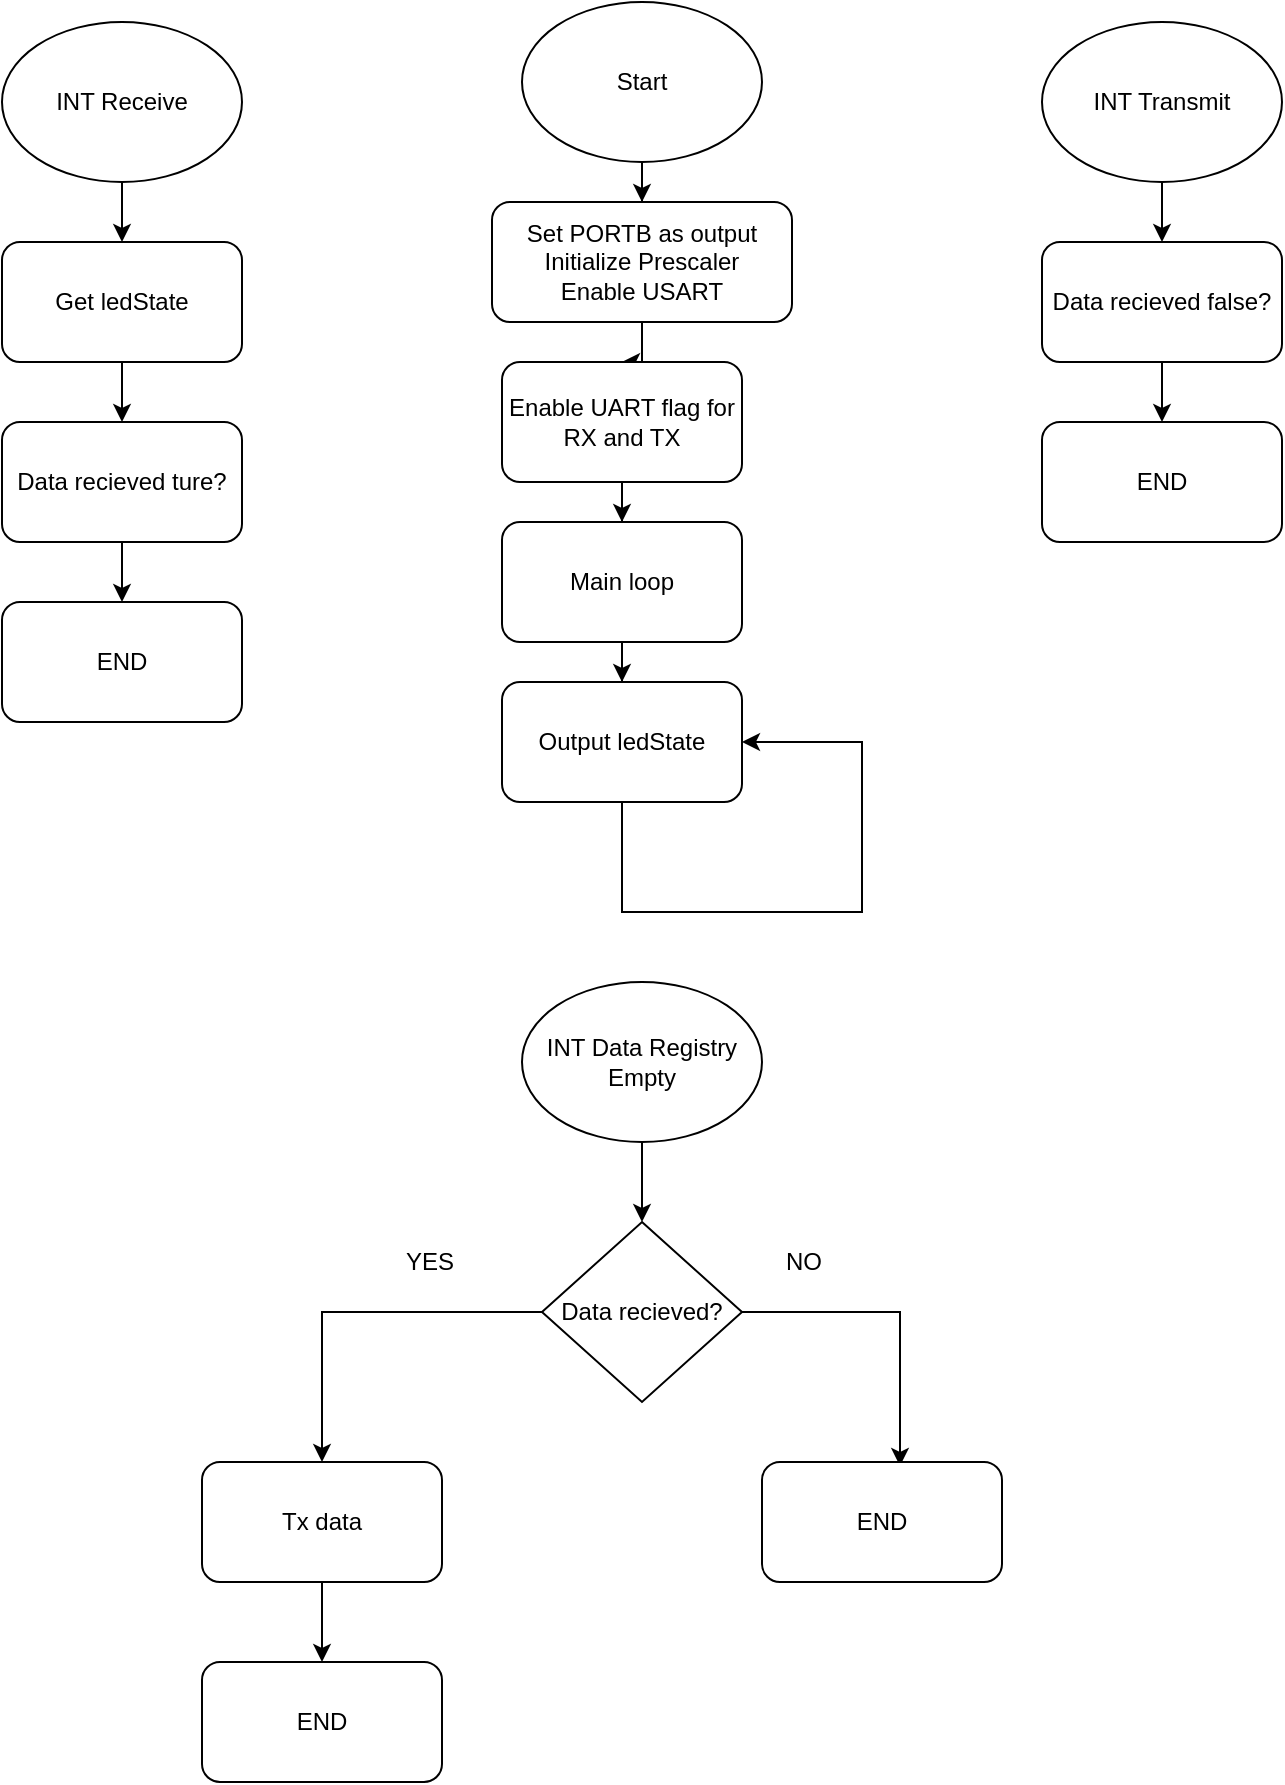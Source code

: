 <mxfile version="12.1.9" type="device" pages="1"><diagram id="qO9XZPjC9Xsy2Zcxx8vY" name="Page-1"><mxGraphModel dx="1392" dy="831" grid="1" gridSize="10" guides="1" tooltips="1" connect="1" arrows="1" fold="1" page="1" pageScale="1" pageWidth="827" pageHeight="1169" math="0" shadow="0"><root><mxCell id="0"/><mxCell id="1" parent="0"/><mxCell id="BztUq9UppqtnUhXsZr91-4" value="" style="edgeStyle=orthogonalEdgeStyle;rounded=0;orthogonalLoop=1;jettySize=auto;html=1;" edge="1" parent="1" source="pomc1gEIzOOqrGELEXpY-21" target="pomc1gEIzOOqrGELEXpY-22"><mxGeometry relative="1" as="geometry"/></mxCell><mxCell id="pomc1gEIzOOqrGELEXpY-21" value="Start" style="ellipse;whiteSpace=wrap;html=1;" parent="1" vertex="1"><mxGeometry x="330" y="40" width="120" height="80" as="geometry"/></mxCell><mxCell id="BztUq9UppqtnUhXsZr91-5" value="" style="edgeStyle=orthogonalEdgeStyle;rounded=0;orthogonalLoop=1;jettySize=auto;html=1;" edge="1" parent="1" source="pomc1gEIzOOqrGELEXpY-22" target="pomc1gEIzOOqrGELEXpY-23"><mxGeometry relative="1" as="geometry"/></mxCell><mxCell id="pomc1gEIzOOqrGELEXpY-22" value="Set PORTB as output&lt;br&gt;Initialize Prescaler&lt;br&gt;Enable USART" style="rounded=1;whiteSpace=wrap;html=1;" parent="1" vertex="1"><mxGeometry x="315" y="140" width="150" height="60" as="geometry"/></mxCell><mxCell id="BztUq9UppqtnUhXsZr91-6" value="" style="edgeStyle=orthogonalEdgeStyle;rounded=0;orthogonalLoop=1;jettySize=auto;html=1;" edge="1" parent="1" source="pomc1gEIzOOqrGELEXpY-23" target="pomc1gEIzOOqrGELEXpY-24"><mxGeometry relative="1" as="geometry"/></mxCell><mxCell id="pomc1gEIzOOqrGELEXpY-23" value="Enable UART flag for RX and TX" style="rounded=1;whiteSpace=wrap;html=1;" parent="1" vertex="1"><mxGeometry x="320" y="220" width="120" height="60" as="geometry"/></mxCell><mxCell id="BztUq9UppqtnUhXsZr91-7" value="" style="edgeStyle=orthogonalEdgeStyle;rounded=0;orthogonalLoop=1;jettySize=auto;html=1;" edge="1" parent="1" source="pomc1gEIzOOqrGELEXpY-24" target="pomc1gEIzOOqrGELEXpY-25"><mxGeometry relative="1" as="geometry"/></mxCell><mxCell id="pomc1gEIzOOqrGELEXpY-24" value="Main loop" style="rounded=1;whiteSpace=wrap;html=1;" parent="1" vertex="1"><mxGeometry x="320" y="300" width="120" height="60" as="geometry"/></mxCell><mxCell id="pomc1gEIzOOqrGELEXpY-27" style="edgeStyle=orthogonalEdgeStyle;rounded=0;orthogonalLoop=1;jettySize=auto;html=1;entryX=1;entryY=0.5;entryDx=0;entryDy=0;" parent="1" source="pomc1gEIzOOqrGELEXpY-25" target="pomc1gEIzOOqrGELEXpY-25" edge="1"><mxGeometry relative="1" as="geometry"><mxPoint x="410" y="550" as="targetPoint"/><Array as="points"><mxPoint x="380" y="495"/><mxPoint x="500" y="495"/><mxPoint x="500" y="410"/></Array></mxGeometry></mxCell><mxCell id="pomc1gEIzOOqrGELEXpY-25" value="Output ledState" style="rounded=1;whiteSpace=wrap;html=1;" parent="1" vertex="1"><mxGeometry x="320" y="380" width="120" height="60" as="geometry"/></mxCell><mxCell id="BztUq9UppqtnUhXsZr91-1" value="" style="edgeStyle=orthogonalEdgeStyle;rounded=0;orthogonalLoop=1;jettySize=auto;html=1;" edge="1" parent="1" source="pomc1gEIzOOqrGELEXpY-28" target="pomc1gEIzOOqrGELEXpY-32"><mxGeometry relative="1" as="geometry"/></mxCell><mxCell id="pomc1gEIzOOqrGELEXpY-28" value="INT Receive" style="ellipse;whiteSpace=wrap;html=1;" parent="1" vertex="1"><mxGeometry x="70" y="50" width="120" height="80" as="geometry"/></mxCell><mxCell id="pomc1gEIzOOqrGELEXpY-47" value="" style="edgeStyle=orthogonalEdgeStyle;rounded=0;orthogonalLoop=1;jettySize=auto;html=1;" parent="1" source="pomc1gEIzOOqrGELEXpY-29" target="pomc1gEIzOOqrGELEXpY-39" edge="1"><mxGeometry relative="1" as="geometry"/></mxCell><mxCell id="pomc1gEIzOOqrGELEXpY-29" value="INT Data Registry Empty" style="ellipse;whiteSpace=wrap;html=1;" parent="1" vertex="1"><mxGeometry x="330" y="530" width="120" height="80" as="geometry"/></mxCell><mxCell id="BztUq9UppqtnUhXsZr91-8" value="" style="edgeStyle=orthogonalEdgeStyle;rounded=0;orthogonalLoop=1;jettySize=auto;html=1;" edge="1" parent="1" source="pomc1gEIzOOqrGELEXpY-31" target="pomc1gEIzOOqrGELEXpY-36"><mxGeometry relative="1" as="geometry"/></mxCell><mxCell id="pomc1gEIzOOqrGELEXpY-31" value="INT Transmit" style="ellipse;whiteSpace=wrap;html=1;" parent="1" vertex="1"><mxGeometry x="590" y="50" width="120" height="80" as="geometry"/></mxCell><mxCell id="BztUq9UppqtnUhXsZr91-2" value="" style="edgeStyle=orthogonalEdgeStyle;rounded=0;orthogonalLoop=1;jettySize=auto;html=1;" edge="1" parent="1" source="pomc1gEIzOOqrGELEXpY-32" target="pomc1gEIzOOqrGELEXpY-34"><mxGeometry relative="1" as="geometry"/></mxCell><mxCell id="pomc1gEIzOOqrGELEXpY-32" value="Get ledState" style="rounded=1;whiteSpace=wrap;html=1;" parent="1" vertex="1"><mxGeometry x="70" y="160" width="120" height="60" as="geometry"/></mxCell><mxCell id="BztUq9UppqtnUhXsZr91-3" value="" style="edgeStyle=orthogonalEdgeStyle;rounded=0;orthogonalLoop=1;jettySize=auto;html=1;" edge="1" parent="1" source="pomc1gEIzOOqrGELEXpY-34" target="pomc1gEIzOOqrGELEXpY-35"><mxGeometry relative="1" as="geometry"/></mxCell><mxCell id="pomc1gEIzOOqrGELEXpY-34" value="Data recieved ture?" style="rounded=1;whiteSpace=wrap;html=1;" parent="1" vertex="1"><mxGeometry x="70" y="250" width="120" height="60" as="geometry"/></mxCell><mxCell id="pomc1gEIzOOqrGELEXpY-35" value="END" style="rounded=1;whiteSpace=wrap;html=1;" parent="1" vertex="1"><mxGeometry x="70" y="340" width="120" height="60" as="geometry"/></mxCell><mxCell id="BztUq9UppqtnUhXsZr91-9" value="" style="edgeStyle=orthogonalEdgeStyle;rounded=0;orthogonalLoop=1;jettySize=auto;html=1;" edge="1" parent="1" source="pomc1gEIzOOqrGELEXpY-36" target="pomc1gEIzOOqrGELEXpY-38"><mxGeometry relative="1" as="geometry"/></mxCell><mxCell id="pomc1gEIzOOqrGELEXpY-36" value="Data recieved false?" style="rounded=1;whiteSpace=wrap;html=1;" parent="1" vertex="1"><mxGeometry x="590" y="160" width="120" height="60" as="geometry"/></mxCell><mxCell id="pomc1gEIzOOqrGELEXpY-38" value="END" style="rounded=1;whiteSpace=wrap;html=1;" parent="1" vertex="1"><mxGeometry x="590" y="250" width="120" height="60" as="geometry"/></mxCell><mxCell id="pomc1gEIzOOqrGELEXpY-43" style="edgeStyle=orthogonalEdgeStyle;rounded=0;orthogonalLoop=1;jettySize=auto;html=1;entryX=0.5;entryY=0;entryDx=0;entryDy=0;" parent="1" source="pomc1gEIzOOqrGELEXpY-39" target="pomc1gEIzOOqrGELEXpY-40" edge="1"><mxGeometry relative="1" as="geometry"/></mxCell><mxCell id="pomc1gEIzOOqrGELEXpY-44" style="edgeStyle=orthogonalEdgeStyle;rounded=0;orthogonalLoop=1;jettySize=auto;html=1;entryX=0.575;entryY=0.033;entryDx=0;entryDy=0;entryPerimeter=0;" parent="1" source="pomc1gEIzOOqrGELEXpY-39" target="pomc1gEIzOOqrGELEXpY-42" edge="1"><mxGeometry relative="1" as="geometry"/></mxCell><mxCell id="pomc1gEIzOOqrGELEXpY-39" value="Data recieved?" style="rhombus;whiteSpace=wrap;html=1;" parent="1" vertex="1"><mxGeometry x="340" y="650" width="100" height="90" as="geometry"/></mxCell><mxCell id="pomc1gEIzOOqrGELEXpY-48" value="" style="edgeStyle=orthogonalEdgeStyle;rounded=0;orthogonalLoop=1;jettySize=auto;html=1;" parent="1" source="pomc1gEIzOOqrGELEXpY-40" target="pomc1gEIzOOqrGELEXpY-41" edge="1"><mxGeometry relative="1" as="geometry"/></mxCell><mxCell id="pomc1gEIzOOqrGELEXpY-40" value="Tx data" style="rounded=1;whiteSpace=wrap;html=1;" parent="1" vertex="1"><mxGeometry x="170" y="770" width="120" height="60" as="geometry"/></mxCell><mxCell id="pomc1gEIzOOqrGELEXpY-41" value="END" style="rounded=1;whiteSpace=wrap;html=1;" parent="1" vertex="1"><mxGeometry x="170" y="870" width="120" height="60" as="geometry"/></mxCell><mxCell id="pomc1gEIzOOqrGELEXpY-42" value="END" style="rounded=1;whiteSpace=wrap;html=1;" parent="1" vertex="1"><mxGeometry x="450" y="770" width="120" height="60" as="geometry"/></mxCell><mxCell id="pomc1gEIzOOqrGELEXpY-45" value="YES" style="text;html=1;resizable=0;points=[];autosize=1;align=left;verticalAlign=top;spacingTop=-4;" parent="1" vertex="1"><mxGeometry x="270" y="660" width="40" height="20" as="geometry"/></mxCell><mxCell id="pomc1gEIzOOqrGELEXpY-46" value="NO" style="text;html=1;resizable=0;points=[];autosize=1;align=left;verticalAlign=top;spacingTop=-4;" parent="1" vertex="1"><mxGeometry x="460" y="660" width="40" height="20" as="geometry"/></mxCell></root></mxGraphModel></diagram></mxfile>